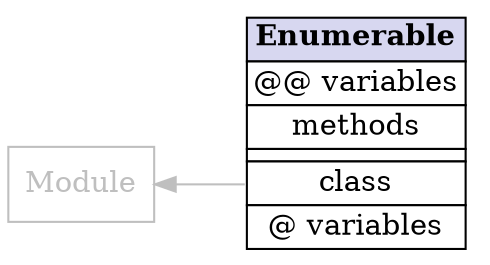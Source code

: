 digraph Class {

  // ###########################################################################
  graph [rankdir=LR];
  node [shape=record];
  edge [dir=back];

  // ###########################################################################
  module [label="Module",fillcolor=white,color=gray75,fontcolor=gray75];

  enumerable
    [label=<<table border="0" cellborder="1" cellspacing="0">
                  <tr><td port="A" bgcolor="#d7d7f0"><b>Enumerable</b></td></tr>
                  <tr><td bgcolor="#ffffff">@@ variables</td></tr>                   
                  <tr><td bgcolor="#ffffff">methods</td></tr>                   
                  <tr><td></td></tr>
                  <tr><td port="C" bgcolor="#ffffff">class</td></tr>
                  <tr><td bgcolor="#ffffff">@ variables</td></tr>
                </table>>, shape=plaintext];

  // ###########################################################################
  module -> enumerable:C   [color=gray75];
}
